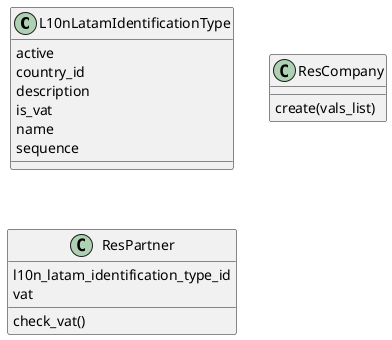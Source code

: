 @startuml classes_l10n_latam_base
set namespaceSeparator none
class "L10nLatamIdentificationType" as odoo_src.odoo.addons.l10n_latam_base.models.l10n_latam_identification_type.L10nLatamIdentificationType {
  active
  country_id
  description
  is_vat
  name
  sequence
}
class "ResCompany" as odoo_src.odoo.addons.l10n_latam_base.models.res_company.ResCompany {
  create(vals_list)
}
class "ResPartner" as odoo_src.odoo.addons.l10n_latam_base.models.res_partner.ResPartner {
  l10n_latam_identification_type_id
  vat
  check_vat()
}
@enduml
